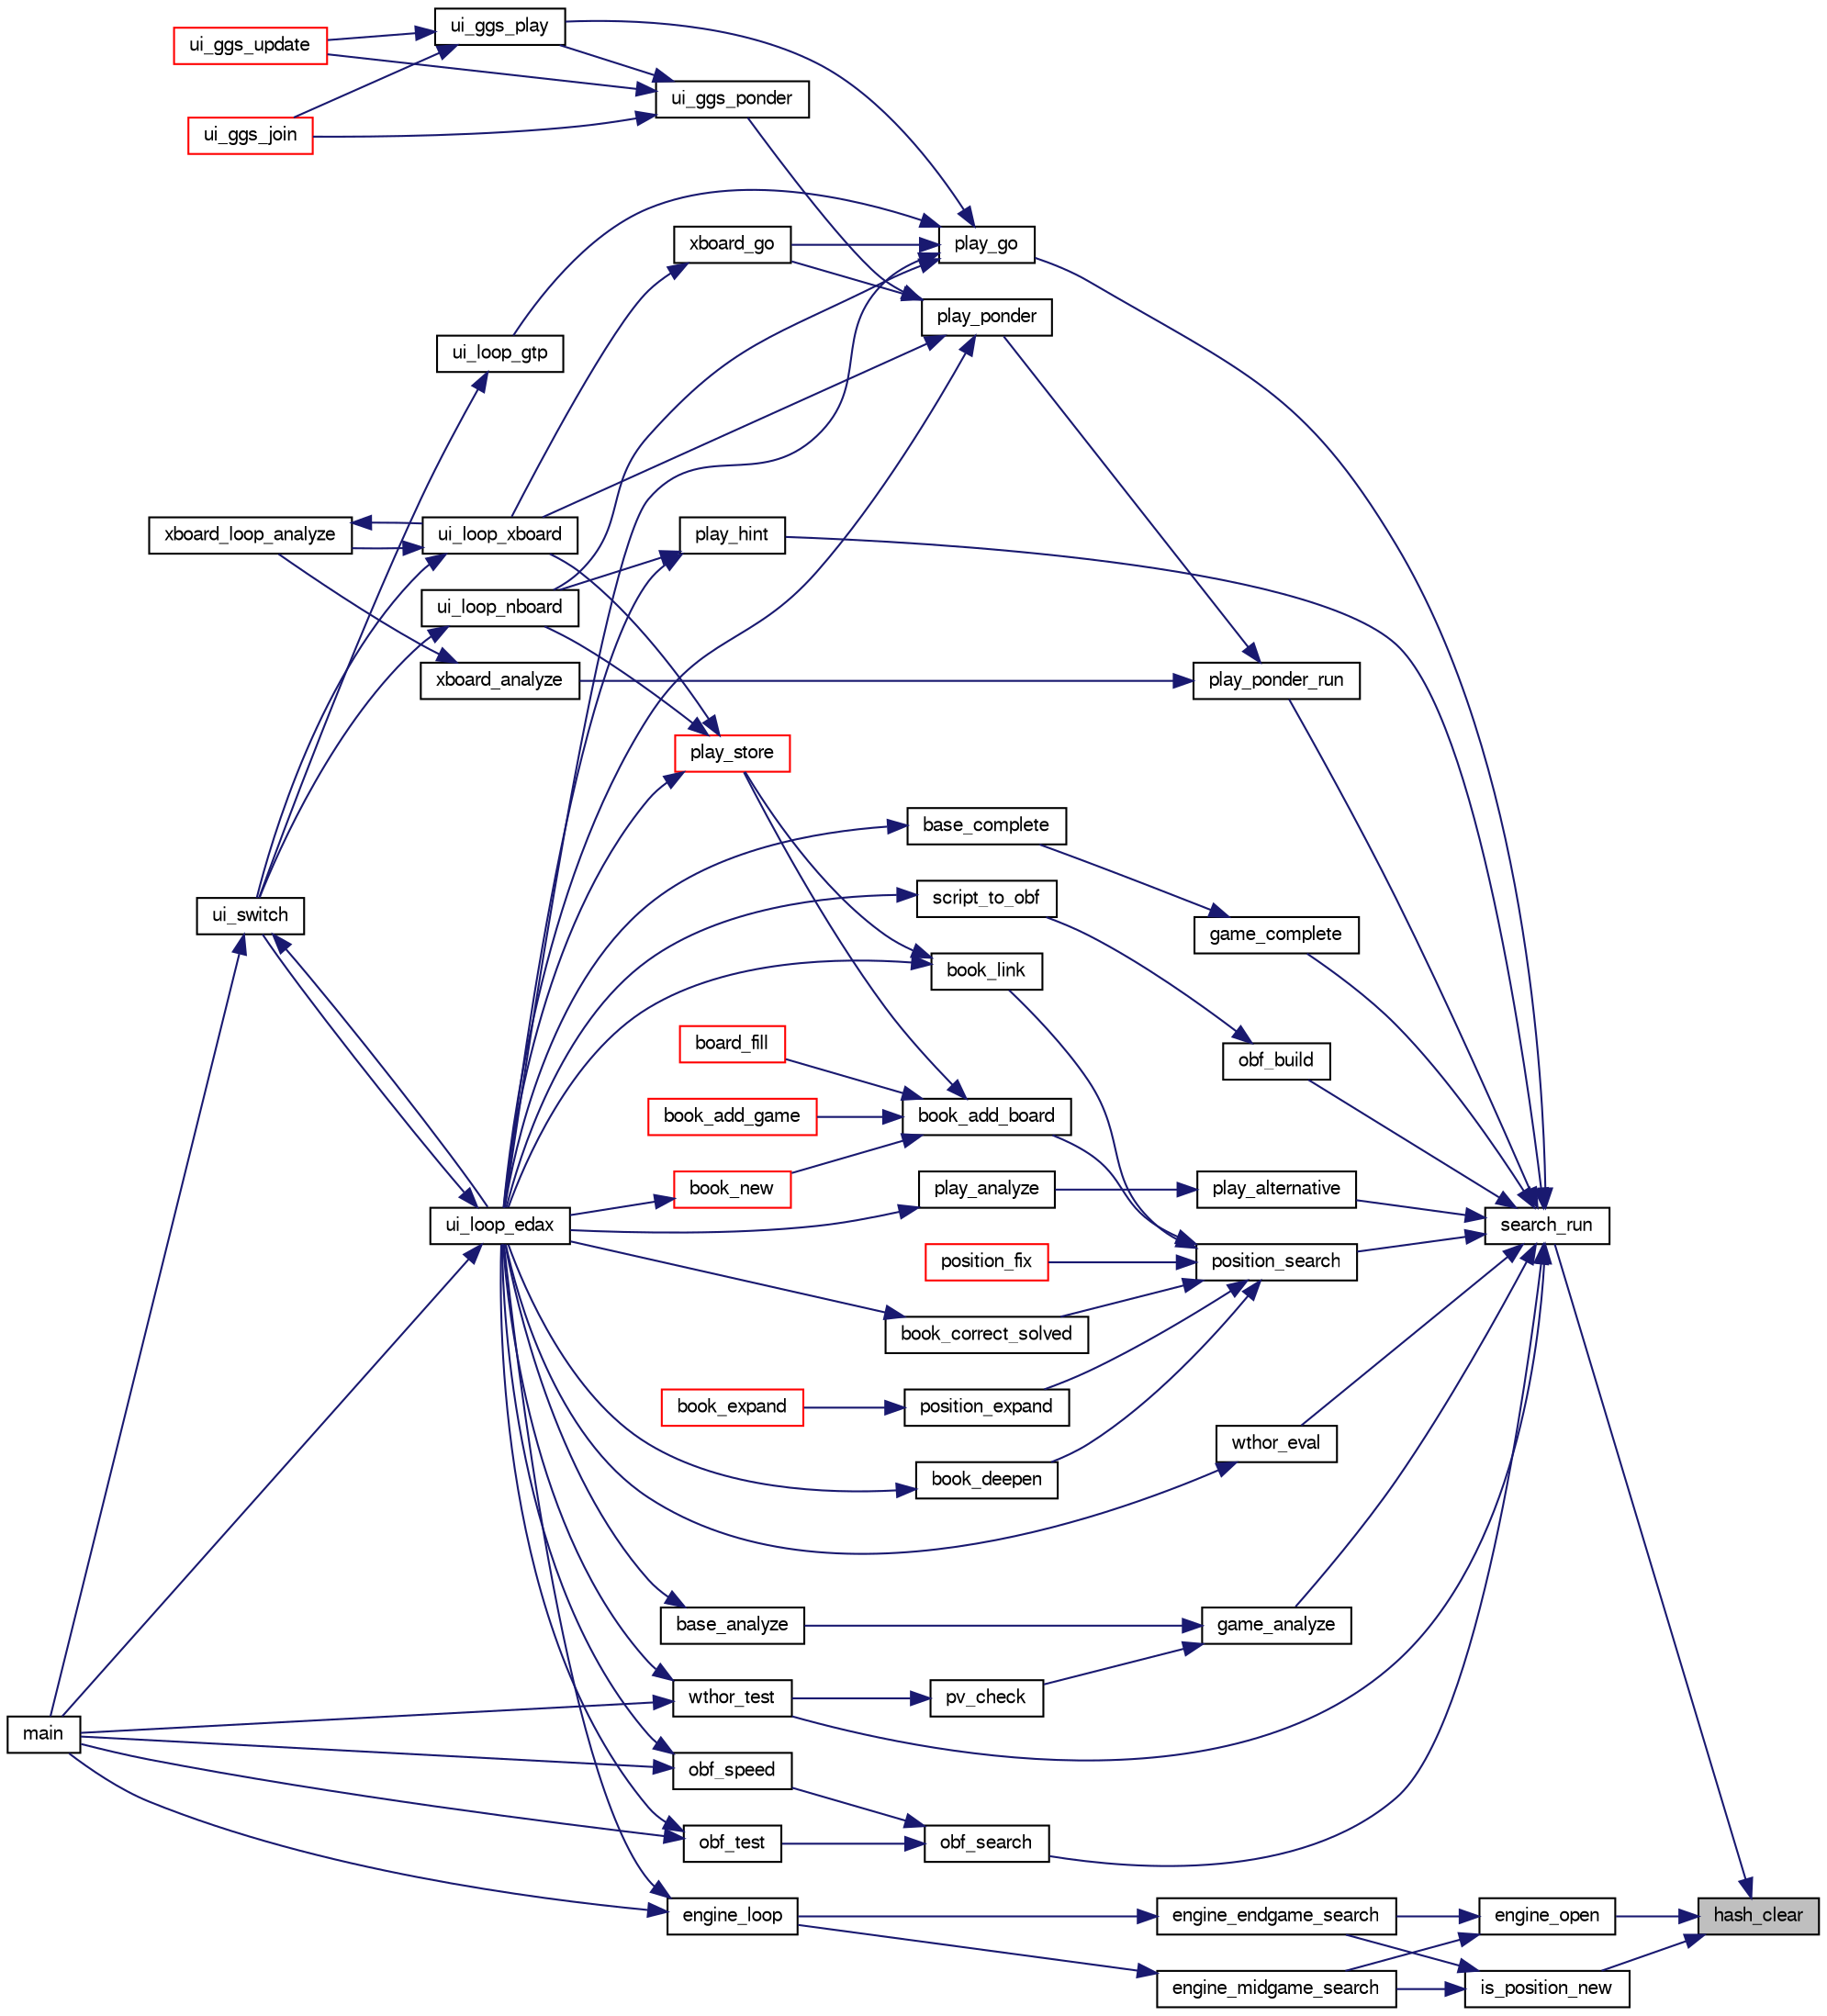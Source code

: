 digraph "hash_clear"
{
 // LATEX_PDF_SIZE
  bgcolor="transparent";
  edge [fontname="FreeSans",fontsize="10",labelfontname="FreeSans",labelfontsize="10"];
  node [fontname="FreeSans",fontsize="10",shape=record];
  rankdir="RL";
  Node1 [label="hash_clear",height=0.2,width=0.4,color="black", fillcolor="grey75", style="filled", fontcolor="black",tooltip="Clear the hashtable."];
  Node1 -> Node2 [dir="back",color="midnightblue",fontsize="10",style="solid",fontname="FreeSans"];
  Node2 [label="engine_open",height=0.2,width=0.4,color="black",URL="$cassio_8c.html#a9ff171085ccae4be6241cd583028adcf",tooltip="Open search engine."];
  Node2 -> Node3 [dir="back",color="midnightblue",fontsize="10",style="solid",fontname="FreeSans"];
  Node3 [label="engine_endgame_search",height=0.2,width=0.4,color="black",URL="$cassio_8c.html#a59118e647ced4f05560b431b30ad73b9",tooltip="Endgame search."];
  Node3 -> Node4 [dir="back",color="midnightblue",fontsize="10",style="solid",fontname="FreeSans"];
  Node4 [label="engine_loop",height=0.2,width=0.4,color="black",URL="$cassio_8c.html#a3c5b977358cdb105de103ac2c2829f01",tooltip="Loop event."];
  Node4 -> Node5 [dir="back",color="midnightblue",fontsize="10",style="solid",fontname="FreeSans"];
  Node5 [label="main",height=0.2,width=0.4,color="black",URL="$main_8c.html#a3c04138a5bfe5d72780bb7e82a18e627",tooltip="edax main function."];
  Node4 -> Node6 [dir="back",color="midnightblue",fontsize="10",style="solid",fontname="FreeSans"];
  Node6 [label="ui_loop_edax",height=0.2,width=0.4,color="black",URL="$edax_8c.html#a2354b96c7688bae32bedb6203d672f50",tooltip="Loop event."];
  Node6 -> Node5 [dir="back",color="midnightblue",fontsize="10",style="solid",fontname="FreeSans"];
  Node6 -> Node7 [dir="back",color="midnightblue",fontsize="10",style="solid",fontname="FreeSans"];
  Node7 [label="ui_switch",height=0.2,width=0.4,color="black",URL="$ui_8c.html#a4234d6b0fd690186ef0ec2fc2eba2d4d",tooltip="Switch between different User Interface."];
  Node7 -> Node5 [dir="back",color="midnightblue",fontsize="10",style="solid",fontname="FreeSans"];
  Node7 -> Node6 [dir="back",color="midnightblue",fontsize="10",style="solid",fontname="FreeSans"];
  Node2 -> Node8 [dir="back",color="midnightblue",fontsize="10",style="solid",fontname="FreeSans"];
  Node8 [label="engine_midgame_search",height=0.2,width=0.4,color="black",URL="$cassio_8c.html#a71ebe2bfb187238a48c94edd82cb3024",tooltip="Midgame search."];
  Node8 -> Node4 [dir="back",color="midnightblue",fontsize="10",style="solid",fontname="FreeSans"];
  Node1 -> Node9 [dir="back",color="midnightblue",fontsize="10",style="solid",fontname="FreeSans"];
  Node9 [label="is_position_new",height=0.2,width=0.4,color="black",URL="$cassio_8c.html#a8e140d120e3d7fdf016b1a7df2733774",tooltip=" "];
  Node9 -> Node3 [dir="back",color="midnightblue",fontsize="10",style="solid",fontname="FreeSans"];
  Node9 -> Node8 [dir="back",color="midnightblue",fontsize="10",style="solid",fontname="FreeSans"];
  Node1 -> Node10 [dir="back",color="midnightblue",fontsize="10",style="solid",fontname="FreeSans"];
  Node10 [label="search_run",height=0.2,width=0.4,color="black",URL="$root_8c.html#ae8b727693fc7a90e504bd8abec158c84",tooltip="Search the bestmove of a given board."];
  Node10 -> Node11 [dir="back",color="midnightblue",fontsize="10",style="solid",fontname="FreeSans"];
  Node11 [label="game_analyze",height=0.2,width=0.4,color="black",URL="$game_8c.html#a17775ff0efa3d8592bed935dedb31a45",tooltip="Analyze an endgame."];
  Node11 -> Node12 [dir="back",color="midnightblue",fontsize="10",style="solid",fontname="FreeSans"];
  Node12 [label="base_analyze",height=0.2,width=0.4,color="black",URL="$base_8c.html#a130adf3915feeb8dd21edd8c715c220f",tooltip="Base analysis."];
  Node12 -> Node6 [dir="back",color="midnightblue",fontsize="10",style="solid",fontname="FreeSans"];
  Node11 -> Node13 [dir="back",color="midnightblue",fontsize="10",style="solid",fontname="FreeSans"];
  Node13 [label="pv_check",height=0.2,width=0.4,color="black",URL="$base_8c.html#ae5fd96b2c5fc0853715832158d172eb0",tooltip="Verify that a PV does not contain errors."];
  Node13 -> Node14 [dir="back",color="midnightblue",fontsize="10",style="solid",fontname="FreeSans"];
  Node14 [label="wthor_test",height=0.2,width=0.4,color="black",URL="$base_8c.html#acd4aaf9717e79148da6c763b1c022016",tooltip="Test Search with a wthor base."];
  Node14 -> Node5 [dir="back",color="midnightblue",fontsize="10",style="solid",fontname="FreeSans"];
  Node14 -> Node6 [dir="back",color="midnightblue",fontsize="10",style="solid",fontname="FreeSans"];
  Node10 -> Node15 [dir="back",color="midnightblue",fontsize="10",style="solid",fontname="FreeSans"];
  Node15 [label="game_complete",height=0.2,width=0.4,color="black",URL="$game_8c.html#a2478745958cb21430866a4ea503274df",tooltip="Terminate an unfinished game."];
  Node15 -> Node16 [dir="back",color="midnightblue",fontsize="10",style="solid",fontname="FreeSans"];
  Node16 [label="base_complete",height=0.2,width=0.4,color="black",URL="$base_8c.html#a2aaa6c7fc6111edcd85b623bcd217180",tooltip="Base analysis."];
  Node16 -> Node6 [dir="back",color="midnightblue",fontsize="10",style="solid",fontname="FreeSans"];
  Node10 -> Node17 [dir="back",color="midnightblue",fontsize="10",style="solid",fontname="FreeSans"];
  Node17 [label="obf_build",height=0.2,width=0.4,color="black",URL="$obftest_8c.html#a6ed0f135c4cf4021e18eb1a965a72bfa",tooltip="Build an OBF structure."];
  Node17 -> Node18 [dir="back",color="midnightblue",fontsize="10",style="solid",fontname="FreeSans"];
  Node18 [label="script_to_obf",height=0.2,width=0.4,color="black",URL="$obftest_8c.html#ad1bc6f7d32d2b1775f5e91f2d2e0f8b8",tooltip="Build an OBF file from a Script file."];
  Node18 -> Node6 [dir="back",color="midnightblue",fontsize="10",style="solid",fontname="FreeSans"];
  Node10 -> Node19 [dir="back",color="midnightblue",fontsize="10",style="solid",fontname="FreeSans"];
  Node19 [label="obf_search",height=0.2,width=0.4,color="black",URL="$obftest_8c.html#ab9783a5ca8dc9d2b69ed9ae61945bbfb",tooltip="Analyze an OBF structure."];
  Node19 -> Node20 [dir="back",color="midnightblue",fontsize="10",style="solid",fontname="FreeSans"];
  Node20 [label="obf_speed",height=0.2,width=0.4,color="black",URL="$obftest_8c.html#a07fd9cdb993c22a9de285e054331e4e4",tooltip="Test edax speed by running for at least 1 minutes on problems deeper and deeper."];
  Node20 -> Node5 [dir="back",color="midnightblue",fontsize="10",style="solid",fontname="FreeSans"];
  Node20 -> Node6 [dir="back",color="midnightblue",fontsize="10",style="solid",fontname="FreeSans"];
  Node19 -> Node21 [dir="back",color="midnightblue",fontsize="10",style="solid",fontname="FreeSans"];
  Node21 [label="obf_test",height=0.2,width=0.4,color="black",URL="$obftest_8c.html#af8974909ba686b74a0620bdcc7ef5f81",tooltip="Test an OBF file."];
  Node21 -> Node5 [dir="back",color="midnightblue",fontsize="10",style="solid",fontname="FreeSans"];
  Node21 -> Node6 [dir="back",color="midnightblue",fontsize="10",style="solid",fontname="FreeSans"];
  Node10 -> Node22 [dir="back",color="midnightblue",fontsize="10",style="solid",fontname="FreeSans"];
  Node22 [label="play_alternative",height=0.2,width=0.4,color="black",URL="$play_8c.html#ab220e1e3acf69015cd2e2b32abbdbaae",tooltip="Seek for the best alternative move."];
  Node22 -> Node23 [dir="back",color="midnightblue",fontsize="10",style="solid",fontname="FreeSans"];
  Node23 [label="play_analyze",height=0.2,width=0.4,color="black",URL="$play_8c.html#a32624a895b8cf4ec475a8de0ee5df3a1",tooltip="Analyze a played game."];
  Node23 -> Node6 [dir="back",color="midnightblue",fontsize="10",style="solid",fontname="FreeSans"];
  Node10 -> Node24 [dir="back",color="midnightblue",fontsize="10",style="solid",fontname="FreeSans"];
  Node24 [label="play_go",height=0.2,width=0.4,color="black",URL="$play_8c.html#aeba64a0b6660a04cff93da447da3f746",tooltip="Start thinking."];
  Node24 -> Node25 [dir="back",color="midnightblue",fontsize="10",style="solid",fontname="FreeSans"];
  Node25 [label="ui_ggs_play",height=0.2,width=0.4,color="black",URL="$ggs_8c.html#a55704d516945d0fc38a4aae02fca1bfe",tooltip="ui_ggs_play"];
  Node25 -> Node26 [dir="back",color="midnightblue",fontsize="10",style="solid",fontname="FreeSans"];
  Node26 [label="ui_ggs_join",height=0.2,width=0.4,color="red",URL="$ggs_8c.html#afc8b9c7d5dd5c68bdabac6790ff83aff",tooltip="ui_ggs_join"];
  Node25 -> Node28 [dir="back",color="midnightblue",fontsize="10",style="solid",fontname="FreeSans"];
  Node28 [label="ui_ggs_update",height=0.2,width=0.4,color="red",URL="$ggs_8c.html#add208abcf5430b768477f3ea02a2b139",tooltip="ui_ggs_update"];
  Node24 -> Node6 [dir="back",color="midnightblue",fontsize="10",style="solid",fontname="FreeSans"];
  Node24 -> Node29 [dir="back",color="midnightblue",fontsize="10",style="solid",fontname="FreeSans"];
  Node29 [label="ui_loop_gtp",height=0.2,width=0.4,color="black",URL="$gtp_8c.html#aa036470059be60da73acd63418093e1e",tooltip="Loop event."];
  Node29 -> Node7 [dir="back",color="midnightblue",fontsize="10",style="solid",fontname="FreeSans"];
  Node24 -> Node30 [dir="back",color="midnightblue",fontsize="10",style="solid",fontname="FreeSans"];
  Node30 [label="ui_loop_nboard",height=0.2,width=0.4,color="black",URL="$nboard_8c.html#a13ec69450a157e8cbf526b11d1a27be6",tooltip="Loop event."];
  Node30 -> Node7 [dir="back",color="midnightblue",fontsize="10",style="solid",fontname="FreeSans"];
  Node24 -> Node31 [dir="back",color="midnightblue",fontsize="10",style="solid",fontname="FreeSans"];
  Node31 [label="xboard_go",height=0.2,width=0.4,color="black",URL="$xboard_8c.html#ac3cbe43d38c75f78ef60f463f91bf3fe",tooltip=" "];
  Node31 -> Node32 [dir="back",color="midnightblue",fontsize="10",style="solid",fontname="FreeSans"];
  Node32 [label="ui_loop_xboard",height=0.2,width=0.4,color="black",URL="$ui_8h.html#af80ec70d3d08eb4c17c84d3997aaba0f",tooltip="Loop event."];
  Node32 -> Node7 [dir="back",color="midnightblue",fontsize="10",style="solid",fontname="FreeSans"];
  Node32 -> Node33 [dir="back",color="midnightblue",fontsize="10",style="solid",fontname="FreeSans"];
  Node33 [label="xboard_loop_analyze",height=0.2,width=0.4,color="black",URL="$xboard_8c.html#a6ec4f7e4a6e59e32b5eb95b566f098c8",tooltip="Analyze."];
  Node33 -> Node32 [dir="back",color="midnightblue",fontsize="10",style="solid",fontname="FreeSans"];
  Node10 -> Node34 [dir="back",color="midnightblue",fontsize="10",style="solid",fontname="FreeSans"];
  Node34 [label="play_hint",height=0.2,width=0.4,color="black",URL="$play_8c.html#a331a1824215c3c7be0241fe0e2d4da57",tooltip="Start thinking."];
  Node34 -> Node6 [dir="back",color="midnightblue",fontsize="10",style="solid",fontname="FreeSans"];
  Node34 -> Node30 [dir="back",color="midnightblue",fontsize="10",style="solid",fontname="FreeSans"];
  Node10 -> Node35 [dir="back",color="midnightblue",fontsize="10",style="solid",fontname="FreeSans"];
  Node35 [label="play_ponder_run",height=0.2,width=0.4,color="black",URL="$play_8c.html#a6a826d8e8634b46e269daeed05de785c",tooltip="do ponderation."];
  Node35 -> Node36 [dir="back",color="midnightblue",fontsize="10",style="solid",fontname="FreeSans"];
  Node36 [label="play_ponder",height=0.2,width=0.4,color="black",URL="$play_8c.html#a391455b9715193a13afe7d863734893f",tooltip="Ponder."];
  Node36 -> Node37 [dir="back",color="midnightblue",fontsize="10",style="solid",fontname="FreeSans"];
  Node37 [label="ui_ggs_ponder",height=0.2,width=0.4,color="black",URL="$ggs_8c.html#acd83ffbed6d799eebb5ba51884f7f376",tooltip="ui_ggs_ponder"];
  Node37 -> Node26 [dir="back",color="midnightblue",fontsize="10",style="solid",fontname="FreeSans"];
  Node37 -> Node25 [dir="back",color="midnightblue",fontsize="10",style="solid",fontname="FreeSans"];
  Node37 -> Node28 [dir="back",color="midnightblue",fontsize="10",style="solid",fontname="FreeSans"];
  Node36 -> Node6 [dir="back",color="midnightblue",fontsize="10",style="solid",fontname="FreeSans"];
  Node36 -> Node32 [dir="back",color="midnightblue",fontsize="10",style="solid",fontname="FreeSans"];
  Node36 -> Node31 [dir="back",color="midnightblue",fontsize="10",style="solid",fontname="FreeSans"];
  Node35 -> Node38 [dir="back",color="midnightblue",fontsize="10",style="solid",fontname="FreeSans"];
  Node38 [label="xboard_analyze",height=0.2,width=0.4,color="black",URL="$xboard_8c.html#a213bcf9938dc33b50c60576920dbecda",tooltip="Analyze."];
  Node38 -> Node33 [dir="back",color="midnightblue",fontsize="10",style="solid",fontname="FreeSans"];
  Node10 -> Node39 [dir="back",color="midnightblue",fontsize="10",style="solid",fontname="FreeSans"];
  Node39 [label="position_search",height=0.2,width=0.4,color="black",URL="$book_8c.html#ad3b2686173649c214c8349e5e3da0aca",tooltip="Evaluate a position."];
  Node39 -> Node40 [dir="back",color="midnightblue",fontsize="10",style="solid",fontname="FreeSans"];
  Node40 [label="book_add_board",height=0.2,width=0.4,color="black",URL="$book_8c.html#a429dbc3a206062b05e0e9da5f6fd8452",tooltip="Add a position."];
  Node40 -> Node41 [dir="back",color="midnightblue",fontsize="10",style="solid",fontname="FreeSans"];
  Node41 [label="board_fill",height=0.2,width=0.4,color="red",URL="$book_8c.html#abdce4d74200559a64a4a498f952cfe96",tooltip="Fill the opening book."];
  Node40 -> Node43 [dir="back",color="midnightblue",fontsize="10",style="solid",fontname="FreeSans"];
  Node43 [label="book_add_game",height=0.2,width=0.4,color="red",URL="$book_8c.html#aea8461bde1df7dad3d55f9589c1ed586",tooltip="Add positions from a game."];
  Node40 -> Node45 [dir="back",color="midnightblue",fontsize="10",style="solid",fontname="FreeSans"];
  Node45 [label="book_new",height=0.2,width=0.4,color="red",URL="$book_8c.html#ad5b3cab81d4692d626c6f7c6d9de87e5",tooltip="Create a new opening book."];
  Node45 -> Node6 [dir="back",color="midnightblue",fontsize="10",style="solid",fontname="FreeSans"];
  Node40 -> Node53 [dir="back",color="midnightblue",fontsize="10",style="solid",fontname="FreeSans"];
  Node53 [label="play_store",height=0.2,width=0.4,color="red",URL="$play_8c.html#a050579c3f94a2d5990bc186369ad7980",tooltip="store the game into the opening book"];
  Node53 -> Node6 [dir="back",color="midnightblue",fontsize="10",style="solid",fontname="FreeSans"];
  Node53 -> Node30 [dir="back",color="midnightblue",fontsize="10",style="solid",fontname="FreeSans"];
  Node53 -> Node32 [dir="back",color="midnightblue",fontsize="10",style="solid",fontname="FreeSans"];
  Node39 -> Node54 [dir="back",color="midnightblue",fontsize="10",style="solid",fontname="FreeSans"];
  Node54 [label="book_correct_solved",height=0.2,width=0.4,color="black",URL="$book_8c.html#a5d47bbd4e02ae5c77348337d33a5a5d1",tooltip="Correct wrong solved score in the book."];
  Node54 -> Node6 [dir="back",color="midnightblue",fontsize="10",style="solid",fontname="FreeSans"];
  Node39 -> Node55 [dir="back",color="midnightblue",fontsize="10",style="solid",fontname="FreeSans"];
  Node55 [label="book_deepen",height=0.2,width=0.4,color="black",URL="$book_8c.html#a3421ecf81896bfc86ffc3ebe851699c8",tooltip="Deepen a book."];
  Node55 -> Node6 [dir="back",color="midnightblue",fontsize="10",style="solid",fontname="FreeSans"];
  Node39 -> Node56 [dir="back",color="midnightblue",fontsize="10",style="solid",fontname="FreeSans"];
  Node56 [label="book_link",height=0.2,width=0.4,color="black",URL="$book_8c.html#aa6ed7f52fa850a997e7d4290bfbc5675",tooltip="Link a book."];
  Node56 -> Node53 [dir="back",color="midnightblue",fontsize="10",style="solid",fontname="FreeSans"];
  Node56 -> Node6 [dir="back",color="midnightblue",fontsize="10",style="solid",fontname="FreeSans"];
  Node39 -> Node57 [dir="back",color="midnightblue",fontsize="10",style="solid",fontname="FreeSans"];
  Node57 [label="position_expand",height=0.2,width=0.4,color="black",URL="$book_8c.html#a3d3386302ce5a1f050ca860bcf8c2ce6",tooltip="Expand a position."];
  Node57 -> Node58 [dir="back",color="midnightblue",fontsize="10",style="solid",fontname="FreeSans"];
  Node58 [label="book_expand",height=0.2,width=0.4,color="red",URL="$book_8c.html#a1cfcc1d0080958387f00fbc3fe9daf65",tooltip="Expand a book."];
  Node39 -> Node62 [dir="back",color="midnightblue",fontsize="10",style="solid",fontname="FreeSans"];
  Node62 [label="position_fix",height=0.2,width=0.4,color="red",URL="$book_8c.html#a2ed2c1217479c4fbf492246c22b28199",tooltip="Fix a position."];
  Node10 -> Node64 [dir="back",color="midnightblue",fontsize="10",style="solid",fontname="FreeSans"];
  Node64 [label="wthor_eval",height=0.2,width=0.4,color="black",URL="$base_8c.html#a86b72b1d7f3ee47ec62cbb618546ec70",tooltip="Test Eval with a wthor base."];
  Node64 -> Node6 [dir="back",color="midnightblue",fontsize="10",style="solid",fontname="FreeSans"];
  Node10 -> Node14 [dir="back",color="midnightblue",fontsize="10",style="solid",fontname="FreeSans"];
}
